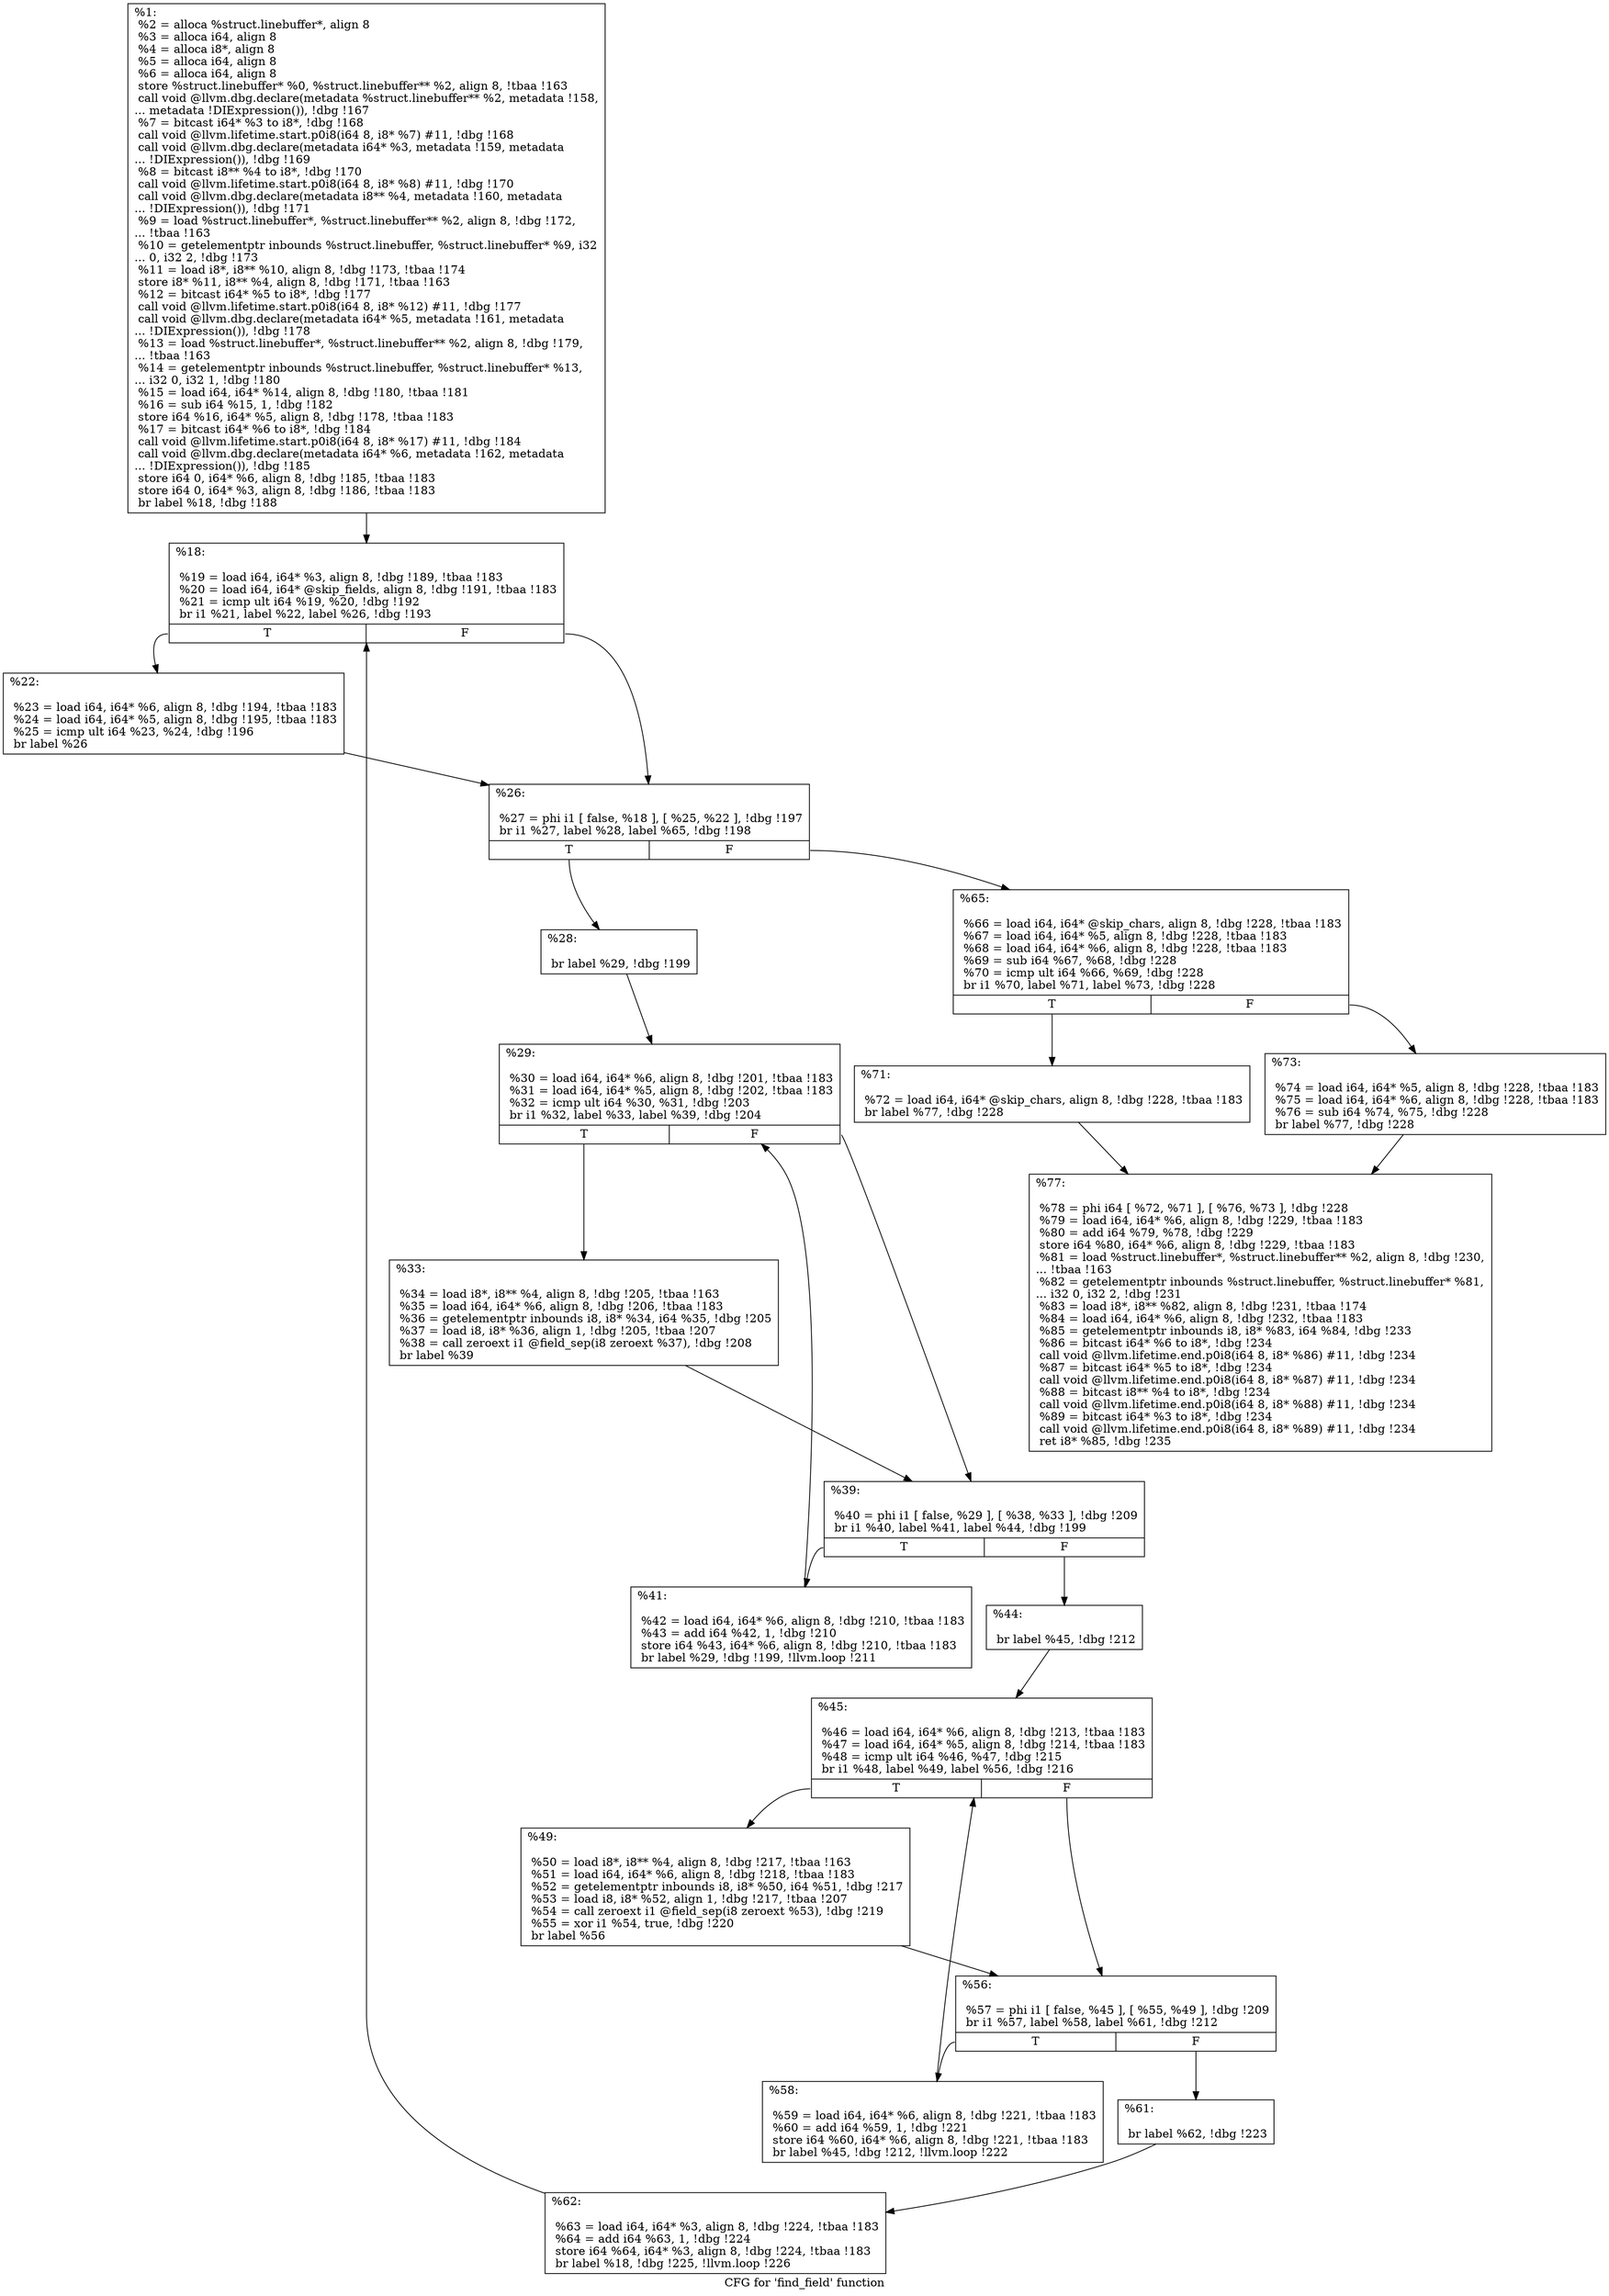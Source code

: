digraph "CFG for 'find_field' function" {
	label="CFG for 'find_field' function";

	Node0x2096ad0 [shape=record,label="{%1:\l  %2 = alloca %struct.linebuffer*, align 8\l  %3 = alloca i64, align 8\l  %4 = alloca i8*, align 8\l  %5 = alloca i64, align 8\l  %6 = alloca i64, align 8\l  store %struct.linebuffer* %0, %struct.linebuffer** %2, align 8, !tbaa !163\l  call void @llvm.dbg.declare(metadata %struct.linebuffer** %2, metadata !158,\l... metadata !DIExpression()), !dbg !167\l  %7 = bitcast i64* %3 to i8*, !dbg !168\l  call void @llvm.lifetime.start.p0i8(i64 8, i8* %7) #11, !dbg !168\l  call void @llvm.dbg.declare(metadata i64* %3, metadata !159, metadata\l... !DIExpression()), !dbg !169\l  %8 = bitcast i8** %4 to i8*, !dbg !170\l  call void @llvm.lifetime.start.p0i8(i64 8, i8* %8) #11, !dbg !170\l  call void @llvm.dbg.declare(metadata i8** %4, metadata !160, metadata\l... !DIExpression()), !dbg !171\l  %9 = load %struct.linebuffer*, %struct.linebuffer** %2, align 8, !dbg !172,\l... !tbaa !163\l  %10 = getelementptr inbounds %struct.linebuffer, %struct.linebuffer* %9, i32\l... 0, i32 2, !dbg !173\l  %11 = load i8*, i8** %10, align 8, !dbg !173, !tbaa !174\l  store i8* %11, i8** %4, align 8, !dbg !171, !tbaa !163\l  %12 = bitcast i64* %5 to i8*, !dbg !177\l  call void @llvm.lifetime.start.p0i8(i64 8, i8* %12) #11, !dbg !177\l  call void @llvm.dbg.declare(metadata i64* %5, metadata !161, metadata\l... !DIExpression()), !dbg !178\l  %13 = load %struct.linebuffer*, %struct.linebuffer** %2, align 8, !dbg !179,\l... !tbaa !163\l  %14 = getelementptr inbounds %struct.linebuffer, %struct.linebuffer* %13,\l... i32 0, i32 1, !dbg !180\l  %15 = load i64, i64* %14, align 8, !dbg !180, !tbaa !181\l  %16 = sub i64 %15, 1, !dbg !182\l  store i64 %16, i64* %5, align 8, !dbg !178, !tbaa !183\l  %17 = bitcast i64* %6 to i8*, !dbg !184\l  call void @llvm.lifetime.start.p0i8(i64 8, i8* %17) #11, !dbg !184\l  call void @llvm.dbg.declare(metadata i64* %6, metadata !162, metadata\l... !DIExpression()), !dbg !185\l  store i64 0, i64* %6, align 8, !dbg !185, !tbaa !183\l  store i64 0, i64* %3, align 8, !dbg !186, !tbaa !183\l  br label %18, !dbg !188\l}"];
	Node0x2096ad0 -> Node0x2079b90;
	Node0x2079b90 [shape=record,label="{%18:\l\l  %19 = load i64, i64* %3, align 8, !dbg !189, !tbaa !183\l  %20 = load i64, i64* @skip_fields, align 8, !dbg !191, !tbaa !183\l  %21 = icmp ult i64 %19, %20, !dbg !192\l  br i1 %21, label %22, label %26, !dbg !193\l|{<s0>T|<s1>F}}"];
	Node0x2079b90:s0 -> Node0x2079be0;
	Node0x2079b90:s1 -> Node0x2079c30;
	Node0x2079be0 [shape=record,label="{%22:\l\l  %23 = load i64, i64* %6, align 8, !dbg !194, !tbaa !183\l  %24 = load i64, i64* %5, align 8, !dbg !195, !tbaa !183\l  %25 = icmp ult i64 %23, %24, !dbg !196\l  br label %26\l}"];
	Node0x2079be0 -> Node0x2079c30;
	Node0x2079c30 [shape=record,label="{%26:\l\l  %27 = phi i1 [ false, %18 ], [ %25, %22 ], !dbg !197\l  br i1 %27, label %28, label %65, !dbg !198\l|{<s0>T|<s1>F}}"];
	Node0x2079c30:s0 -> Node0x2079c80;
	Node0x2079c30:s1 -> Node0x207a040;
	Node0x2079c80 [shape=record,label="{%28:\l\l  br label %29, !dbg !199\l}"];
	Node0x2079c80 -> Node0x2079cd0;
	Node0x2079cd0 [shape=record,label="{%29:\l\l  %30 = load i64, i64* %6, align 8, !dbg !201, !tbaa !183\l  %31 = load i64, i64* %5, align 8, !dbg !202, !tbaa !183\l  %32 = icmp ult i64 %30, %31, !dbg !203\l  br i1 %32, label %33, label %39, !dbg !204\l|{<s0>T|<s1>F}}"];
	Node0x2079cd0:s0 -> Node0x2079d20;
	Node0x2079cd0:s1 -> Node0x2079d70;
	Node0x2079d20 [shape=record,label="{%33:\l\l  %34 = load i8*, i8** %4, align 8, !dbg !205, !tbaa !163\l  %35 = load i64, i64* %6, align 8, !dbg !206, !tbaa !183\l  %36 = getelementptr inbounds i8, i8* %34, i64 %35, !dbg !205\l  %37 = load i8, i8* %36, align 1, !dbg !205, !tbaa !207\l  %38 = call zeroext i1 @field_sep(i8 zeroext %37), !dbg !208\l  br label %39\l}"];
	Node0x2079d20 -> Node0x2079d70;
	Node0x2079d70 [shape=record,label="{%39:\l\l  %40 = phi i1 [ false, %29 ], [ %38, %33 ], !dbg !209\l  br i1 %40, label %41, label %44, !dbg !199\l|{<s0>T|<s1>F}}"];
	Node0x2079d70:s0 -> Node0x2079dc0;
	Node0x2079d70:s1 -> Node0x2079e10;
	Node0x2079dc0 [shape=record,label="{%41:\l\l  %42 = load i64, i64* %6, align 8, !dbg !210, !tbaa !183\l  %43 = add i64 %42, 1, !dbg !210\l  store i64 %43, i64* %6, align 8, !dbg !210, !tbaa !183\l  br label %29, !dbg !199, !llvm.loop !211\l}"];
	Node0x2079dc0 -> Node0x2079cd0;
	Node0x2079e10 [shape=record,label="{%44:\l\l  br label %45, !dbg !212\l}"];
	Node0x2079e10 -> Node0x2079e60;
	Node0x2079e60 [shape=record,label="{%45:\l\l  %46 = load i64, i64* %6, align 8, !dbg !213, !tbaa !183\l  %47 = load i64, i64* %5, align 8, !dbg !214, !tbaa !183\l  %48 = icmp ult i64 %46, %47, !dbg !215\l  br i1 %48, label %49, label %56, !dbg !216\l|{<s0>T|<s1>F}}"];
	Node0x2079e60:s0 -> Node0x2079eb0;
	Node0x2079e60:s1 -> Node0x2079f00;
	Node0x2079eb0 [shape=record,label="{%49:\l\l  %50 = load i8*, i8** %4, align 8, !dbg !217, !tbaa !163\l  %51 = load i64, i64* %6, align 8, !dbg !218, !tbaa !183\l  %52 = getelementptr inbounds i8, i8* %50, i64 %51, !dbg !217\l  %53 = load i8, i8* %52, align 1, !dbg !217, !tbaa !207\l  %54 = call zeroext i1 @field_sep(i8 zeroext %53), !dbg !219\l  %55 = xor i1 %54, true, !dbg !220\l  br label %56\l}"];
	Node0x2079eb0 -> Node0x2079f00;
	Node0x2079f00 [shape=record,label="{%56:\l\l  %57 = phi i1 [ false, %45 ], [ %55, %49 ], !dbg !209\l  br i1 %57, label %58, label %61, !dbg !212\l|{<s0>T|<s1>F}}"];
	Node0x2079f00:s0 -> Node0x2079f50;
	Node0x2079f00:s1 -> Node0x2079fa0;
	Node0x2079f50 [shape=record,label="{%58:\l\l  %59 = load i64, i64* %6, align 8, !dbg !221, !tbaa !183\l  %60 = add i64 %59, 1, !dbg !221\l  store i64 %60, i64* %6, align 8, !dbg !221, !tbaa !183\l  br label %45, !dbg !212, !llvm.loop !222\l}"];
	Node0x2079f50 -> Node0x2079e60;
	Node0x2079fa0 [shape=record,label="{%61:\l\l  br label %62, !dbg !223\l}"];
	Node0x2079fa0 -> Node0x2079ff0;
	Node0x2079ff0 [shape=record,label="{%62:\l\l  %63 = load i64, i64* %3, align 8, !dbg !224, !tbaa !183\l  %64 = add i64 %63, 1, !dbg !224\l  store i64 %64, i64* %3, align 8, !dbg !224, !tbaa !183\l  br label %18, !dbg !225, !llvm.loop !226\l}"];
	Node0x2079ff0 -> Node0x2079b90;
	Node0x207a040 [shape=record,label="{%65:\l\l  %66 = load i64, i64* @skip_chars, align 8, !dbg !228, !tbaa !183\l  %67 = load i64, i64* %5, align 8, !dbg !228, !tbaa !183\l  %68 = load i64, i64* %6, align 8, !dbg !228, !tbaa !183\l  %69 = sub i64 %67, %68, !dbg !228\l  %70 = icmp ult i64 %66, %69, !dbg !228\l  br i1 %70, label %71, label %73, !dbg !228\l|{<s0>T|<s1>F}}"];
	Node0x207a040:s0 -> Node0x207a090;
	Node0x207a040:s1 -> Node0x207a0e0;
	Node0x207a090 [shape=record,label="{%71:\l\l  %72 = load i64, i64* @skip_chars, align 8, !dbg !228, !tbaa !183\l  br label %77, !dbg !228\l}"];
	Node0x207a090 -> Node0x207a130;
	Node0x207a0e0 [shape=record,label="{%73:\l\l  %74 = load i64, i64* %5, align 8, !dbg !228, !tbaa !183\l  %75 = load i64, i64* %6, align 8, !dbg !228, !tbaa !183\l  %76 = sub i64 %74, %75, !dbg !228\l  br label %77, !dbg !228\l}"];
	Node0x207a0e0 -> Node0x207a130;
	Node0x207a130 [shape=record,label="{%77:\l\l  %78 = phi i64 [ %72, %71 ], [ %76, %73 ], !dbg !228\l  %79 = load i64, i64* %6, align 8, !dbg !229, !tbaa !183\l  %80 = add i64 %79, %78, !dbg !229\l  store i64 %80, i64* %6, align 8, !dbg !229, !tbaa !183\l  %81 = load %struct.linebuffer*, %struct.linebuffer** %2, align 8, !dbg !230,\l... !tbaa !163\l  %82 = getelementptr inbounds %struct.linebuffer, %struct.linebuffer* %81,\l... i32 0, i32 2, !dbg !231\l  %83 = load i8*, i8** %82, align 8, !dbg !231, !tbaa !174\l  %84 = load i64, i64* %6, align 8, !dbg !232, !tbaa !183\l  %85 = getelementptr inbounds i8, i8* %83, i64 %84, !dbg !233\l  %86 = bitcast i64* %6 to i8*, !dbg !234\l  call void @llvm.lifetime.end.p0i8(i64 8, i8* %86) #11, !dbg !234\l  %87 = bitcast i64* %5 to i8*, !dbg !234\l  call void @llvm.lifetime.end.p0i8(i64 8, i8* %87) #11, !dbg !234\l  %88 = bitcast i8** %4 to i8*, !dbg !234\l  call void @llvm.lifetime.end.p0i8(i64 8, i8* %88) #11, !dbg !234\l  %89 = bitcast i64* %3 to i8*, !dbg !234\l  call void @llvm.lifetime.end.p0i8(i64 8, i8* %89) #11, !dbg !234\l  ret i8* %85, !dbg !235\l}"];
}
